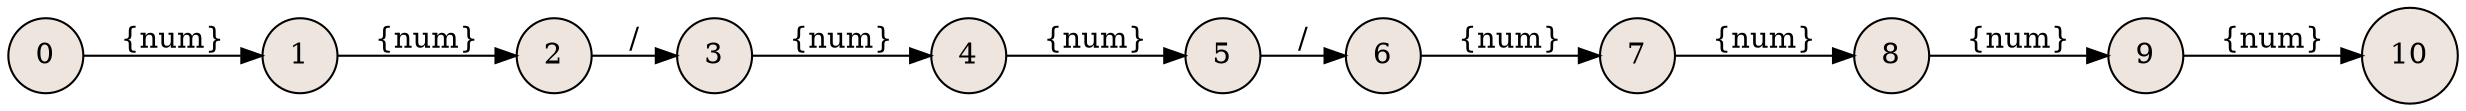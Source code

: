 digraph grafica{
rankdir=LR;
node [shape =circle, style=filled, fillcolor=seashell2];
0->1 [label ="{num}"];
1->2 [label ="{num}"];
2->3 [label ="/"];
3->4 [label ="{num}"];
4->5 [label ="{num}"];
5->6 [label ="/"];
6->7 [label ="{num}"];
7->8 [label ="{num}"];
8->9 [label ="{num}"];
9->10 [label ="{num}" shape ="doublecircle"];
}
